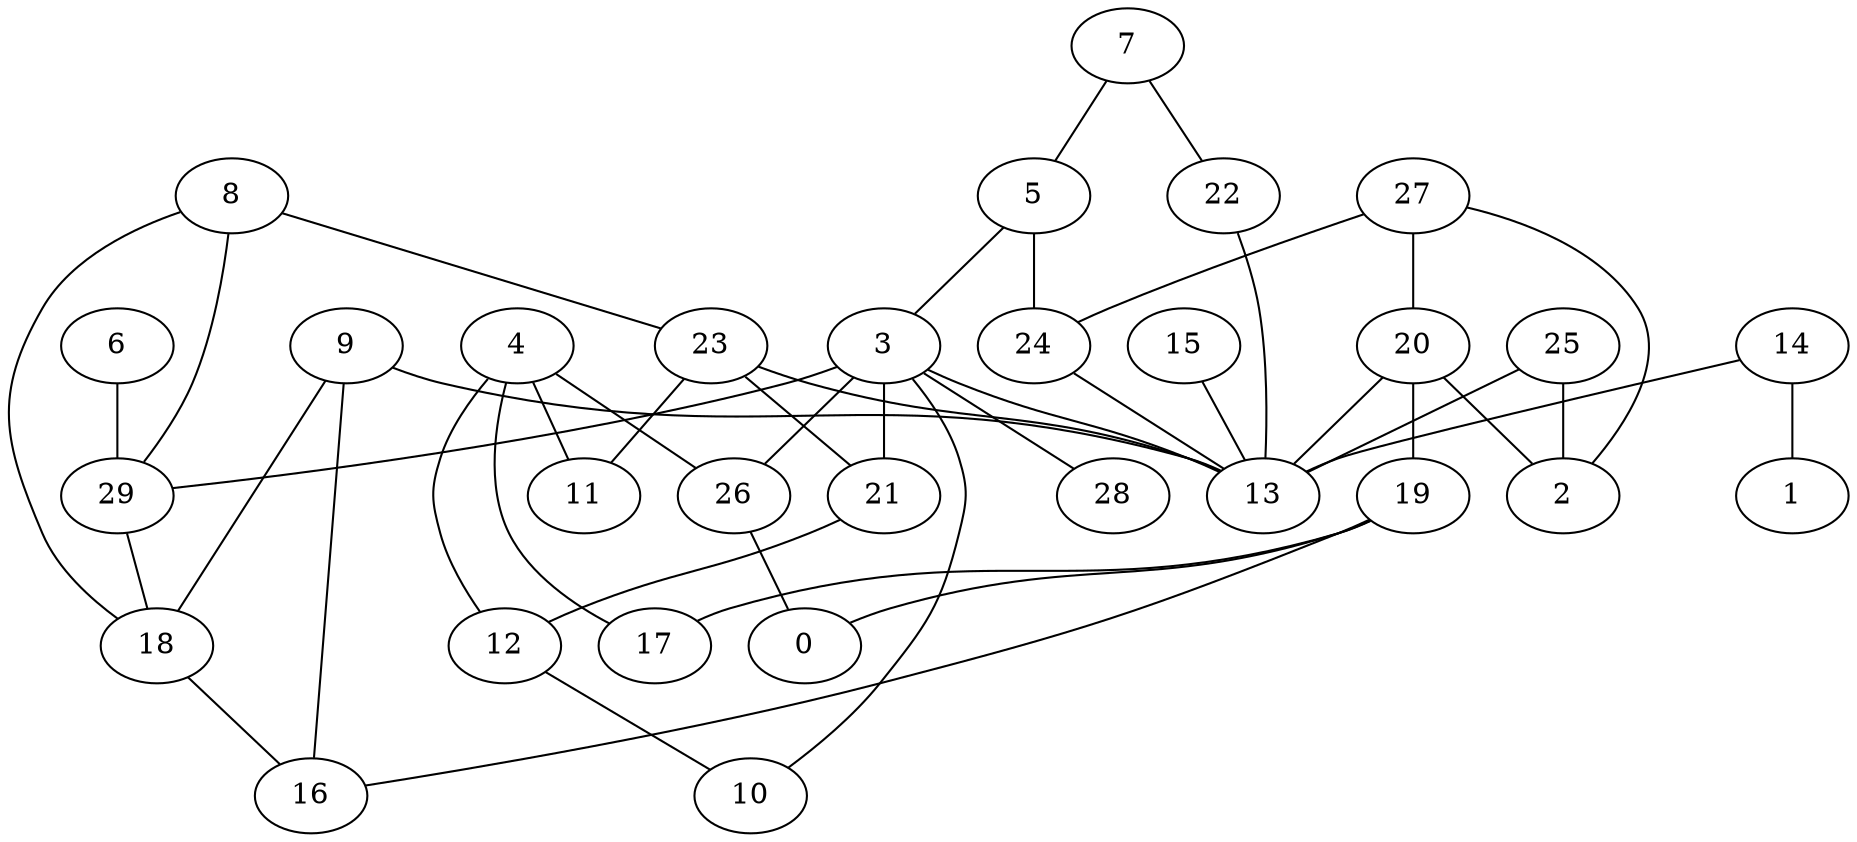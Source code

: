 digraph GG_graph {

subgraph G_graph {
edge [color = black]
"5" -> "24" [dir = none]
"4" -> "12" [dir = none]
"4" -> "26" [dir = none]
"4" -> "17" [dir = none]
"4" -> "11" [dir = none]
"27" -> "2" [dir = none]
"7" -> "22" [dir = none]
"9" -> "16" [dir = none]
"9" -> "13" [dir = none]
"22" -> "13" [dir = none]
"18" -> "16" [dir = none]
"15" -> "13" [dir = none]
"14" -> "1" [dir = none]
"14" -> "13" [dir = none]
"20" -> "13" [dir = none]
"20" -> "2" [dir = none]
"23" -> "21" [dir = none]
"23" -> "11" [dir = none]
"23" -> "13" [dir = none]
"19" -> "0" [dir = none]
"19" -> "16" [dir = none]
"3" -> "28" [dir = none]
"3" -> "29" [dir = none]
"3" -> "10" [dir = none]
"3" -> "13" [dir = none]
"6" -> "29" [dir = none]
"25" -> "2" [dir = none]
"8" -> "29" [dir = none]
"24" -> "13" [dir = none]
"19" -> "17" [dir = none]
"27" -> "20" [dir = none]
"25" -> "13" [dir = none]
"8" -> "18" [dir = none]
"26" -> "0" [dir = none]
"3" -> "26" [dir = none]
"20" -> "19" [dir = none]
"7" -> "5" [dir = none]
"3" -> "21" [dir = none]
"12" -> "10" [dir = none]
"27" -> "24" [dir = none]
"21" -> "12" [dir = none]
"8" -> "23" [dir = none]
"29" -> "18" [dir = none]
"5" -> "3" [dir = none]
"9" -> "18" [dir = none]
}

}
